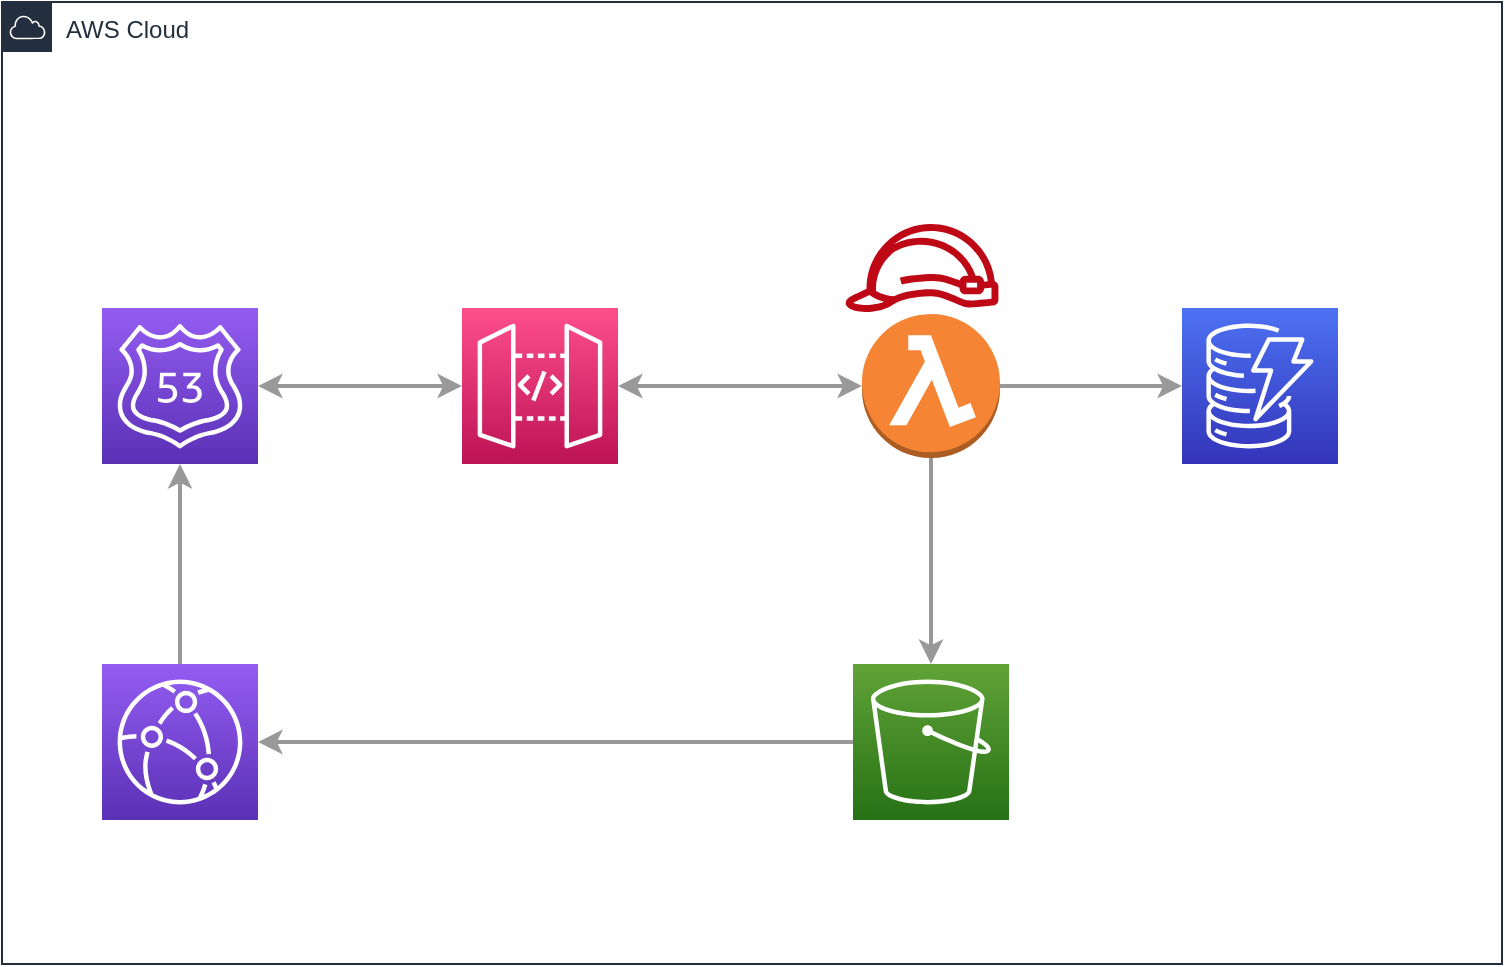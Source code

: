 <mxfile version="18.1.3" type="github">
  <diagram id="Ht1M8jgEwFfnCIfOTk4-" name="Page-1">
    <mxGraphModel dx="1422" dy="831" grid="1" gridSize="10" guides="1" tooltips="1" connect="1" arrows="1" fold="1" page="1" pageScale="1" pageWidth="1169" pageHeight="827" math="0" shadow="0">
      <root>
        <mxCell id="0" />
        <mxCell id="1" parent="0" />
        <mxCell id="yZAqKWbI97S2XYJJdFXX-1" value="AWS Cloud" style="points=[[0,0],[0.25,0],[0.5,0],[0.75,0],[1,0],[1,0.25],[1,0.5],[1,0.75],[1,1],[0.75,1],[0.5,1],[0.25,1],[0,1],[0,0.75],[0,0.5],[0,0.25]];outlineConnect=0;gradientColor=none;html=1;whiteSpace=wrap;fontSize=12;fontStyle=0;container=1;pointerEvents=0;collapsible=0;recursiveResize=0;shape=mxgraph.aws4.group;grIcon=mxgraph.aws4.group_aws_cloud;strokeColor=#232F3E;fillColor=none;verticalAlign=top;align=left;spacingLeft=30;fontColor=#232F3E;dashed=0;" vertex="1" parent="1">
          <mxGeometry x="350" y="169" width="750" height="481" as="geometry" />
        </mxCell>
        <mxCell id="yZAqKWbI97S2XYJJdFXX-2" value="" style="sketch=0;points=[[0,0,0],[0.25,0,0],[0.5,0,0],[0.75,0,0],[1,0,0],[0,1,0],[0.25,1,0],[0.5,1,0],[0.75,1,0],[1,1,0],[0,0.25,0],[0,0.5,0],[0,0.75,0],[1,0.25,0],[1,0.5,0],[1,0.75,0]];outlineConnect=0;fontColor=#232F3E;gradientColor=#60A337;gradientDirection=north;fillColor=#277116;strokeColor=#ffffff;dashed=0;verticalLabelPosition=bottom;verticalAlign=top;align=center;html=1;fontSize=12;fontStyle=0;aspect=fixed;shape=mxgraph.aws4.resourceIcon;resIcon=mxgraph.aws4.s3;" vertex="1" parent="yZAqKWbI97S2XYJJdFXX-1">
          <mxGeometry x="425.5" y="331" width="78" height="78" as="geometry" />
        </mxCell>
        <mxCell id="yZAqKWbI97S2XYJJdFXX-4" value="" style="sketch=0;points=[[0,0,0],[0.25,0,0],[0.5,0,0],[0.75,0,0],[1,0,0],[0,1,0],[0.25,1,0],[0.5,1,0],[0.75,1,0],[1,1,0],[0,0.25,0],[0,0.5,0],[0,0.75,0],[1,0.25,0],[1,0.5,0],[1,0.75,0]];outlineConnect=0;fontColor=#232F3E;gradientColor=#FF4F8B;gradientDirection=north;fillColor=#BC1356;strokeColor=#ffffff;dashed=0;verticalLabelPosition=bottom;verticalAlign=top;align=center;html=1;fontSize=12;fontStyle=0;aspect=fixed;shape=mxgraph.aws4.resourceIcon;resIcon=mxgraph.aws4.api_gateway;" vertex="1" parent="yZAqKWbI97S2XYJJdFXX-1">
          <mxGeometry x="230" y="153" width="78" height="78" as="geometry" />
        </mxCell>
        <mxCell id="yZAqKWbI97S2XYJJdFXX-5" value="" style="outlineConnect=0;dashed=0;verticalLabelPosition=bottom;verticalAlign=top;align=center;html=1;shape=mxgraph.aws3.lambda_function;fillColor=#F58534;gradientColor=none;" vertex="1" parent="yZAqKWbI97S2XYJJdFXX-1">
          <mxGeometry x="430" y="156" width="69" height="72" as="geometry" />
        </mxCell>
        <mxCell id="yZAqKWbI97S2XYJJdFXX-7" value="" style="sketch=0;points=[[0,0,0],[0.25,0,0],[0.5,0,0],[0.75,0,0],[1,0,0],[0,1,0],[0.25,1,0],[0.5,1,0],[0.75,1,0],[1,1,0],[0,0.25,0],[0,0.5,0],[0,0.75,0],[1,0.25,0],[1,0.5,0],[1,0.75,0]];outlineConnect=0;fontColor=#232F3E;gradientColor=#4D72F3;gradientDirection=north;fillColor=#3334B9;strokeColor=#ffffff;dashed=0;verticalLabelPosition=bottom;verticalAlign=top;align=center;html=1;fontSize=12;fontStyle=0;aspect=fixed;shape=mxgraph.aws4.resourceIcon;resIcon=mxgraph.aws4.dynamodb;" vertex="1" parent="yZAqKWbI97S2XYJJdFXX-1">
          <mxGeometry x="590" y="153" width="78" height="78" as="geometry" />
        </mxCell>
        <mxCell id="yZAqKWbI97S2XYJJdFXX-6" value="" style="sketch=0;points=[[0,0,0],[0.25,0,0],[0.5,0,0],[0.75,0,0],[1,0,0],[0,1,0],[0.25,1,0],[0.5,1,0],[0.75,1,0],[1,1,0],[0,0.25,0],[0,0.5,0],[0,0.75,0],[1,0.25,0],[1,0.5,0],[1,0.75,0]];outlineConnect=0;fontColor=#232F3E;gradientColor=#945DF2;gradientDirection=north;fillColor=#5A30B5;strokeColor=#ffffff;dashed=0;verticalLabelPosition=bottom;verticalAlign=top;align=center;html=1;fontSize=12;fontStyle=0;aspect=fixed;shape=mxgraph.aws4.resourceIcon;resIcon=mxgraph.aws4.route_53;" vertex="1" parent="yZAqKWbI97S2XYJJdFXX-1">
          <mxGeometry x="50" y="153" width="78" height="78" as="geometry" />
        </mxCell>
        <mxCell id="yZAqKWbI97S2XYJJdFXX-3" value="" style="sketch=0;points=[[0,0,0],[0.25,0,0],[0.5,0,0],[0.75,0,0],[1,0,0],[0,1,0],[0.25,1,0],[0.5,1,0],[0.75,1,0],[1,1,0],[0,0.25,0],[0,0.5,0],[0,0.75,0],[1,0.25,0],[1,0.5,0],[1,0.75,0]];outlineConnect=0;fontColor=#232F3E;gradientColor=#945DF2;gradientDirection=north;fillColor=#5A30B5;strokeColor=#ffffff;dashed=0;verticalLabelPosition=bottom;verticalAlign=top;align=center;html=1;fontSize=12;fontStyle=0;aspect=fixed;shape=mxgraph.aws4.resourceIcon;resIcon=mxgraph.aws4.cloudfront;" vertex="1" parent="yZAqKWbI97S2XYJJdFXX-1">
          <mxGeometry x="50" y="331" width="78" height="78" as="geometry" />
        </mxCell>
        <mxCell id="yZAqKWbI97S2XYJJdFXX-8" value="" style="sketch=0;outlineConnect=0;fontColor=#232F3E;gradientColor=none;fillColor=#BF0816;strokeColor=none;dashed=0;verticalLabelPosition=bottom;verticalAlign=top;align=center;html=1;fontSize=12;fontStyle=0;aspect=fixed;pointerEvents=1;shape=mxgraph.aws4.role;" vertex="1" parent="yZAqKWbI97S2XYJJdFXX-1">
          <mxGeometry x="421" y="111" width="78" height="44" as="geometry" />
        </mxCell>
        <mxCell id="yZAqKWbI97S2XYJJdFXX-9" value="" style="endArrow=classic;startArrow=classic;html=1;rounded=0;exitX=1;exitY=0.5;exitDx=0;exitDy=0;exitPerimeter=0;entryX=0;entryY=0.5;entryDx=0;entryDy=0;entryPerimeter=0;strokeColor=#999999;strokeWidth=2;" edge="1" parent="yZAqKWbI97S2XYJJdFXX-1" source="yZAqKWbI97S2XYJJdFXX-6" target="yZAqKWbI97S2XYJJdFXX-4">
          <mxGeometry width="50" height="50" relative="1" as="geometry">
            <mxPoint x="140" y="451" as="sourcePoint" />
            <mxPoint x="190" y="401" as="targetPoint" />
          </mxGeometry>
        </mxCell>
        <mxCell id="yZAqKWbI97S2XYJJdFXX-11" value="" style="endArrow=classic;startArrow=classic;html=1;rounded=0;strokeColor=#999999;strokeWidth=2;entryX=0;entryY=0.5;entryDx=0;entryDy=0;entryPerimeter=0;" edge="1" parent="yZAqKWbI97S2XYJJdFXX-1" source="yZAqKWbI97S2XYJJdFXX-4" target="yZAqKWbI97S2XYJJdFXX-5">
          <mxGeometry width="50" height="50" relative="1" as="geometry">
            <mxPoint x="140" y="451" as="sourcePoint" />
            <mxPoint x="190" y="401" as="targetPoint" />
          </mxGeometry>
        </mxCell>
        <mxCell id="yZAqKWbI97S2XYJJdFXX-14" value="" style="endArrow=classic;html=1;rounded=0;strokeColor=#999999;strokeWidth=2;exitX=0;exitY=0.5;exitDx=0;exitDy=0;exitPerimeter=0;" edge="1" parent="yZAqKWbI97S2XYJJdFXX-1" source="yZAqKWbI97S2XYJJdFXX-2" target="yZAqKWbI97S2XYJJdFXX-3">
          <mxGeometry width="50" height="50" relative="1" as="geometry">
            <mxPoint x="140" y="451" as="sourcePoint" />
            <mxPoint x="190" y="401" as="targetPoint" />
          </mxGeometry>
        </mxCell>
        <mxCell id="yZAqKWbI97S2XYJJdFXX-15" value="" style="endArrow=classic;html=1;rounded=0;strokeColor=#999999;strokeWidth=2;entryX=0.5;entryY=1;entryDx=0;entryDy=0;entryPerimeter=0;" edge="1" parent="yZAqKWbI97S2XYJJdFXX-1" source="yZAqKWbI97S2XYJJdFXX-3" target="yZAqKWbI97S2XYJJdFXX-6">
          <mxGeometry width="50" height="50" relative="1" as="geometry">
            <mxPoint x="140" y="451" as="sourcePoint" />
            <mxPoint x="190" y="401" as="targetPoint" />
          </mxGeometry>
        </mxCell>
        <mxCell id="yZAqKWbI97S2XYJJdFXX-17" value="" style="endArrow=classic;html=1;rounded=0;strokeColor=#999999;strokeWidth=2;entryX=0;entryY=0.5;entryDx=0;entryDy=0;entryPerimeter=0;exitX=1;exitY=0.5;exitDx=0;exitDy=0;exitPerimeter=0;" edge="1" parent="yZAqKWbI97S2XYJJdFXX-1" source="yZAqKWbI97S2XYJJdFXX-5" target="yZAqKWbI97S2XYJJdFXX-7">
          <mxGeometry width="50" height="50" relative="1" as="geometry">
            <mxPoint x="140" y="451" as="sourcePoint" />
            <mxPoint x="190" y="401" as="targetPoint" />
          </mxGeometry>
        </mxCell>
        <mxCell id="yZAqKWbI97S2XYJJdFXX-18" value="" style="endArrow=classic;html=1;rounded=0;strokeColor=#999999;strokeWidth=2;exitX=0.5;exitY=1;exitDx=0;exitDy=0;exitPerimeter=0;" edge="1" parent="yZAqKWbI97S2XYJJdFXX-1" source="yZAqKWbI97S2XYJJdFXX-5" target="yZAqKWbI97S2XYJJdFXX-2">
          <mxGeometry width="50" height="50" relative="1" as="geometry">
            <mxPoint x="140" y="451" as="sourcePoint" />
            <mxPoint x="190" y="401" as="targetPoint" />
          </mxGeometry>
        </mxCell>
      </root>
    </mxGraphModel>
  </diagram>
</mxfile>

